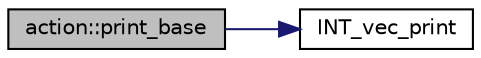 digraph "action::print_base"
{
  edge [fontname="Helvetica",fontsize="10",labelfontname="Helvetica",labelfontsize="10"];
  node [fontname="Helvetica",fontsize="10",shape=record];
  rankdir="LR";
  Node32955 [label="action::print_base",height=0.2,width=0.4,color="black", fillcolor="grey75", style="filled", fontcolor="black"];
  Node32955 -> Node32956 [color="midnightblue",fontsize="10",style="solid",fontname="Helvetica"];
  Node32956 [label="INT_vec_print",height=0.2,width=0.4,color="black", fillcolor="white", style="filled",URL="$df/dbf/sajeeb_8_c.html#a79a5901af0b47dd0d694109543c027fe"];
}
